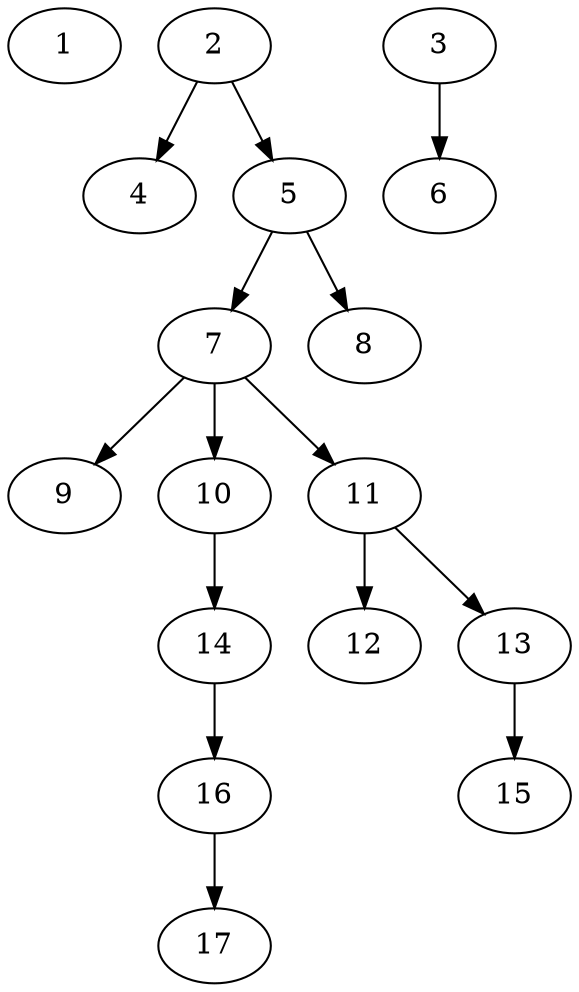 // DAG (tier=1-easy, mode=data, n=17, ccr=0.329, fat=0.399, density=0.287, regular=0.699, jump=0.089, mindata=1048576, maxdata=8388608)
// DAG automatically generated by daggen at Sun Aug 24 16:33:33 2025
// /home/ermia/Project/Environments/daggen/bin/daggen --dot --ccr 0.329 --fat 0.399 --regular 0.699 --density 0.287 --jump 0.089 --mindata 1048576 --maxdata 8388608 -n 17 
digraph G {
  1 [size="15213374398452088", alpha="0.08", expect_size="7606687199226044"]
  2 [size="400271232045366116352", alpha="0.10", expect_size="200135616022683058176"]
  2 -> 4 [size ="434503126351872"]
  2 -> 5 [size ="434503126351872"]
  3 [size="1068224584220752384", alpha="0.03", expect_size="534112292110376192"]
  3 -> 6 [size ="397993681354752"]
  4 [size="9866860202634222", alpha="0.13", expect_size="4933430101317111"]
  5 [size="91403274782796414976", alpha="0.03", expect_size="45701637391398207488"]
  5 -> 7 [size ="162329639518208"]
  5 -> 8 [size ="162329639518208"]
  6 [size="148119190500210784", alpha="0.14", expect_size="74059595250105392"]
  7 [size="27755508292479444", alpha="0.18", expect_size="13877754146239722"]
  7 -> 9 [size ="554324593737728"]
  7 -> 10 [size ="554324593737728"]
  7 -> 11 [size ="554324593737728"]
  8 [size="260324569261778752", alpha="0.06", expect_size="130162284630889376"]
  9 [size="24761731515441424", alpha="0.18", expect_size="12380865757720712"]
  10 [size="4599803998760700", alpha="0.08", expect_size="2299901999380350"]
  10 -> 14 [size ="216479773491200"]
  11 [size="1318948742543922", alpha="0.14", expect_size="659474371271961"]
  11 -> 12 [size ="36222713987072"]
  11 -> 13 [size ="36222713987072"]
  12 [size="3062976617454962", alpha="0.14", expect_size="1531488308727481"]
  13 [size="358743445221721984", alpha="0.04", expect_size="179371722610860992"]
  13 -> 15 [size ="269304146690048"]
  14 [size="10266162131123150", alpha="0.11", expect_size="5133081065561575"]
  14 -> 16 [size ="199524123410432"]
  15 [size="99013941147701888", alpha="0.03", expect_size="49506970573850944"]
  16 [size="112605627857134944", alpha="0.08", expect_size="56302813928567472"]
  16 -> 17 [size ="104470390243328"]
  17 [size="5189884738168395", alpha="0.07", expect_size="2594942369084197"]
}